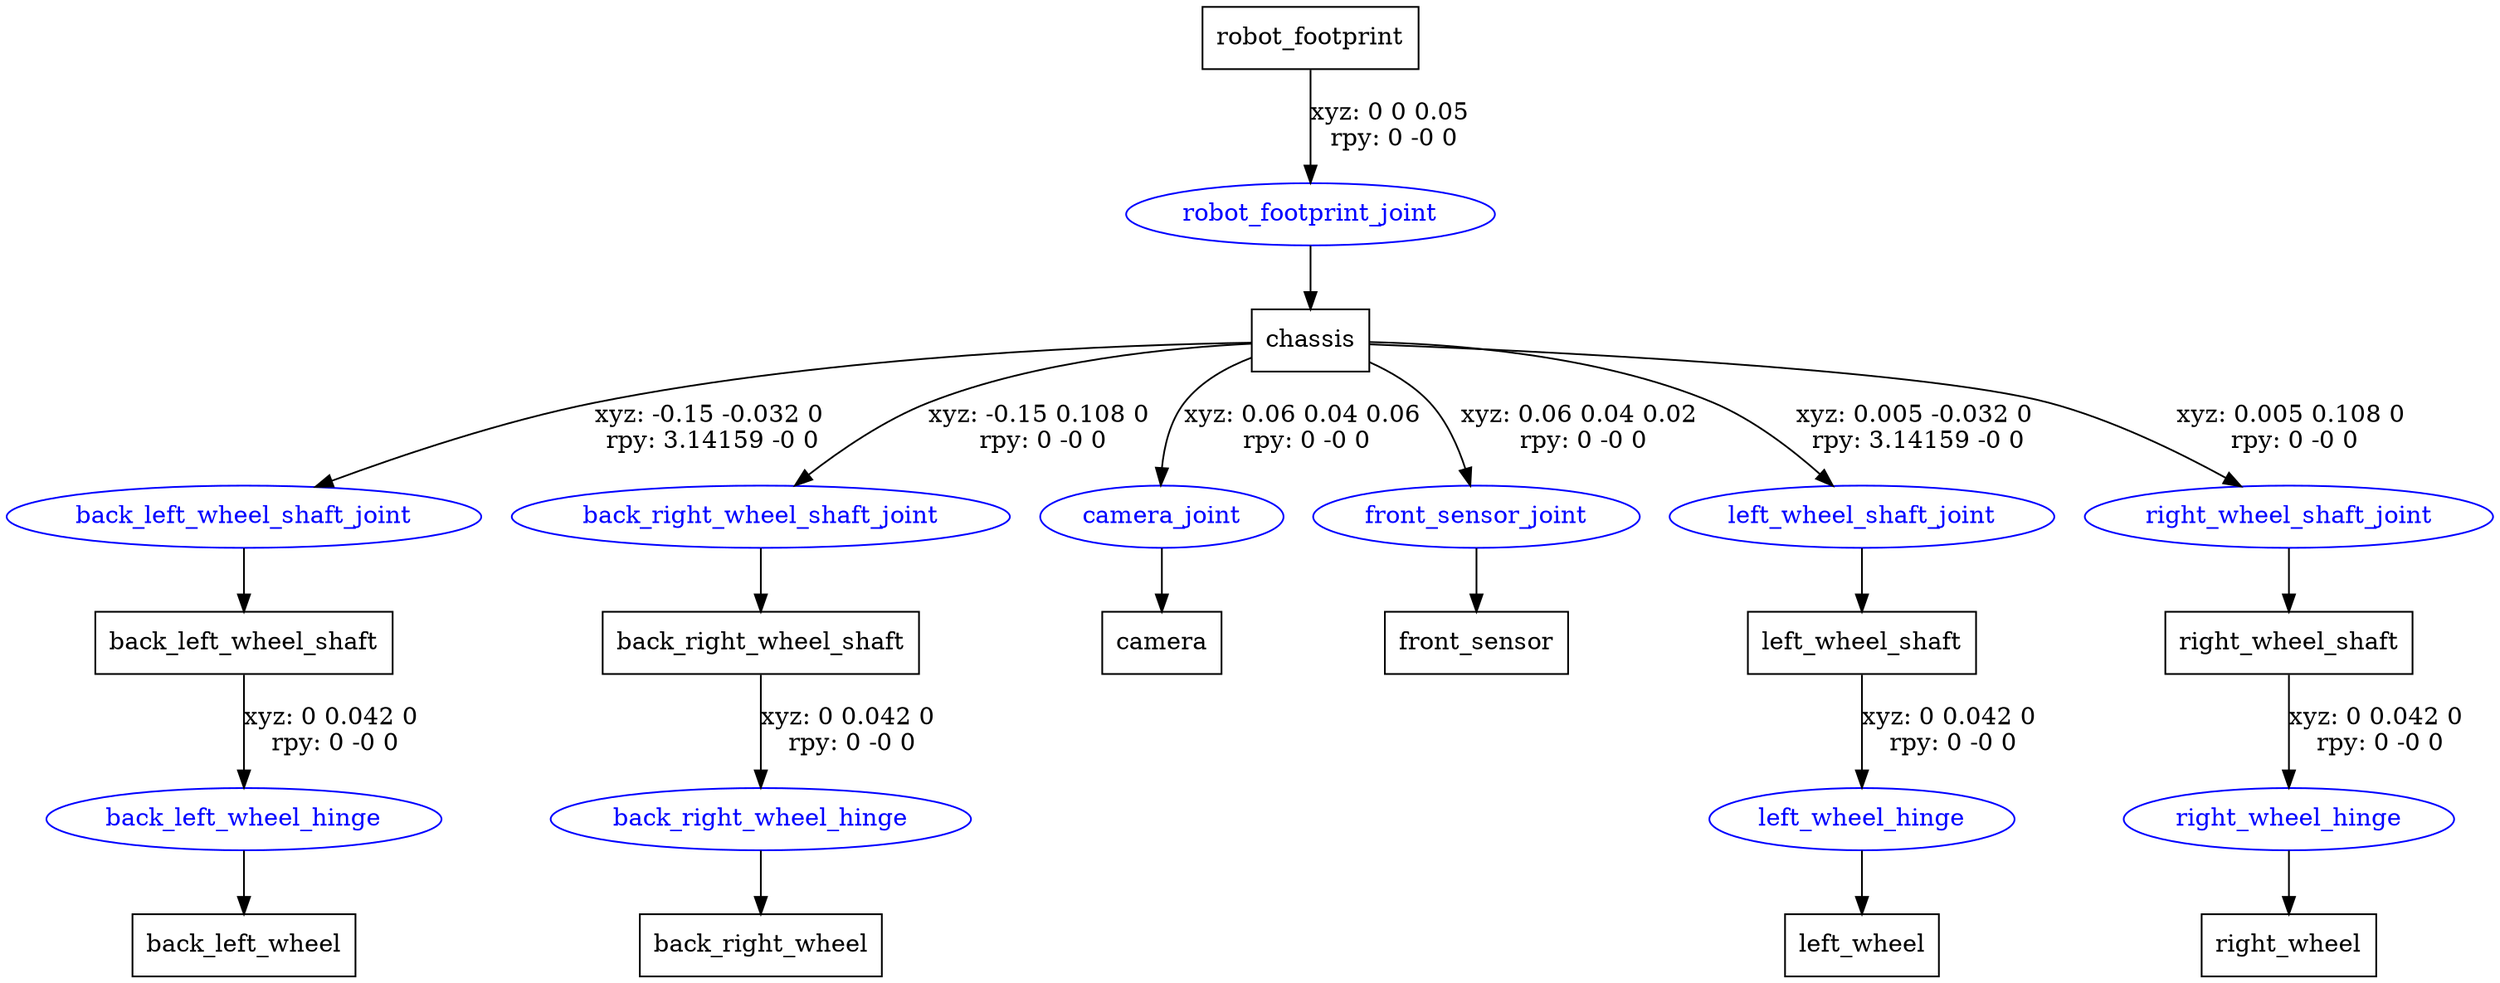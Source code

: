 digraph G {
node [shape=box];
"robot_footprint" [label="robot_footprint"];
"chassis" [label="chassis"];
"back_left_wheel_shaft" [label="back_left_wheel_shaft"];
"back_left_wheel" [label="back_left_wheel"];
"back_right_wheel_shaft" [label="back_right_wheel_shaft"];
"back_right_wheel" [label="back_right_wheel"];
"camera" [label="camera"];
"front_sensor" [label="front_sensor"];
"left_wheel_shaft" [label="left_wheel_shaft"];
"left_wheel" [label="left_wheel"];
"right_wheel_shaft" [label="right_wheel_shaft"];
"right_wheel" [label="right_wheel"];
node [shape=ellipse, color=blue, fontcolor=blue];
"robot_footprint" -> "robot_footprint_joint" [label="xyz: 0 0 0.05 \nrpy: 0 -0 0"]
"robot_footprint_joint" -> "chassis"
"chassis" -> "back_left_wheel_shaft_joint" [label="xyz: -0.15 -0.032 0 \nrpy: 3.14159 -0 0"]
"back_left_wheel_shaft_joint" -> "back_left_wheel_shaft"
"back_left_wheel_shaft" -> "back_left_wheel_hinge" [label="xyz: 0 0.042 0 \nrpy: 0 -0 0"]
"back_left_wheel_hinge" -> "back_left_wheel"
"chassis" -> "back_right_wheel_shaft_joint" [label="xyz: -0.15 0.108 0 \nrpy: 0 -0 0"]
"back_right_wheel_shaft_joint" -> "back_right_wheel_shaft"
"back_right_wheel_shaft" -> "back_right_wheel_hinge" [label="xyz: 0 0.042 0 \nrpy: 0 -0 0"]
"back_right_wheel_hinge" -> "back_right_wheel"
"chassis" -> "camera_joint" [label="xyz: 0.06 0.04 0.06 \nrpy: 0 -0 0"]
"camera_joint" -> "camera"
"chassis" -> "front_sensor_joint" [label="xyz: 0.06 0.04 0.02 \nrpy: 0 -0 0"]
"front_sensor_joint" -> "front_sensor"
"chassis" -> "left_wheel_shaft_joint" [label="xyz: 0.005 -0.032 0 \nrpy: 3.14159 -0 0"]
"left_wheel_shaft_joint" -> "left_wheel_shaft"
"left_wheel_shaft" -> "left_wheel_hinge" [label="xyz: 0 0.042 0 \nrpy: 0 -0 0"]
"left_wheel_hinge" -> "left_wheel"
"chassis" -> "right_wheel_shaft_joint" [label="xyz: 0.005 0.108 0 \nrpy: 0 -0 0"]
"right_wheel_shaft_joint" -> "right_wheel_shaft"
"right_wheel_shaft" -> "right_wheel_hinge" [label="xyz: 0 0.042 0 \nrpy: 0 -0 0"]
"right_wheel_hinge" -> "right_wheel"
}
